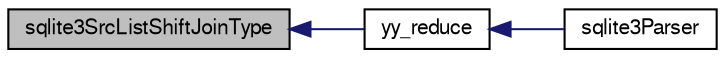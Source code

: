 digraph "sqlite3SrcListShiftJoinType"
{
  edge [fontname="FreeSans",fontsize="10",labelfontname="FreeSans",labelfontsize="10"];
  node [fontname="FreeSans",fontsize="10",shape=record];
  rankdir="LR";
  Node707538 [label="sqlite3SrcListShiftJoinType",height=0.2,width=0.4,color="black", fillcolor="grey75", style="filled", fontcolor="black"];
  Node707538 -> Node707539 [dir="back",color="midnightblue",fontsize="10",style="solid",fontname="FreeSans"];
  Node707539 [label="yy_reduce",height=0.2,width=0.4,color="black", fillcolor="white", style="filled",URL="$sqlite3_8c.html#a7c419a9b25711c666a9a2449ef377f14"];
  Node707539 -> Node707540 [dir="back",color="midnightblue",fontsize="10",style="solid",fontname="FreeSans"];
  Node707540 [label="sqlite3Parser",height=0.2,width=0.4,color="black", fillcolor="white", style="filled",URL="$sqlite3_8c.html#a0327d71a5fabe0b6a343d78a2602e72a"];
}
